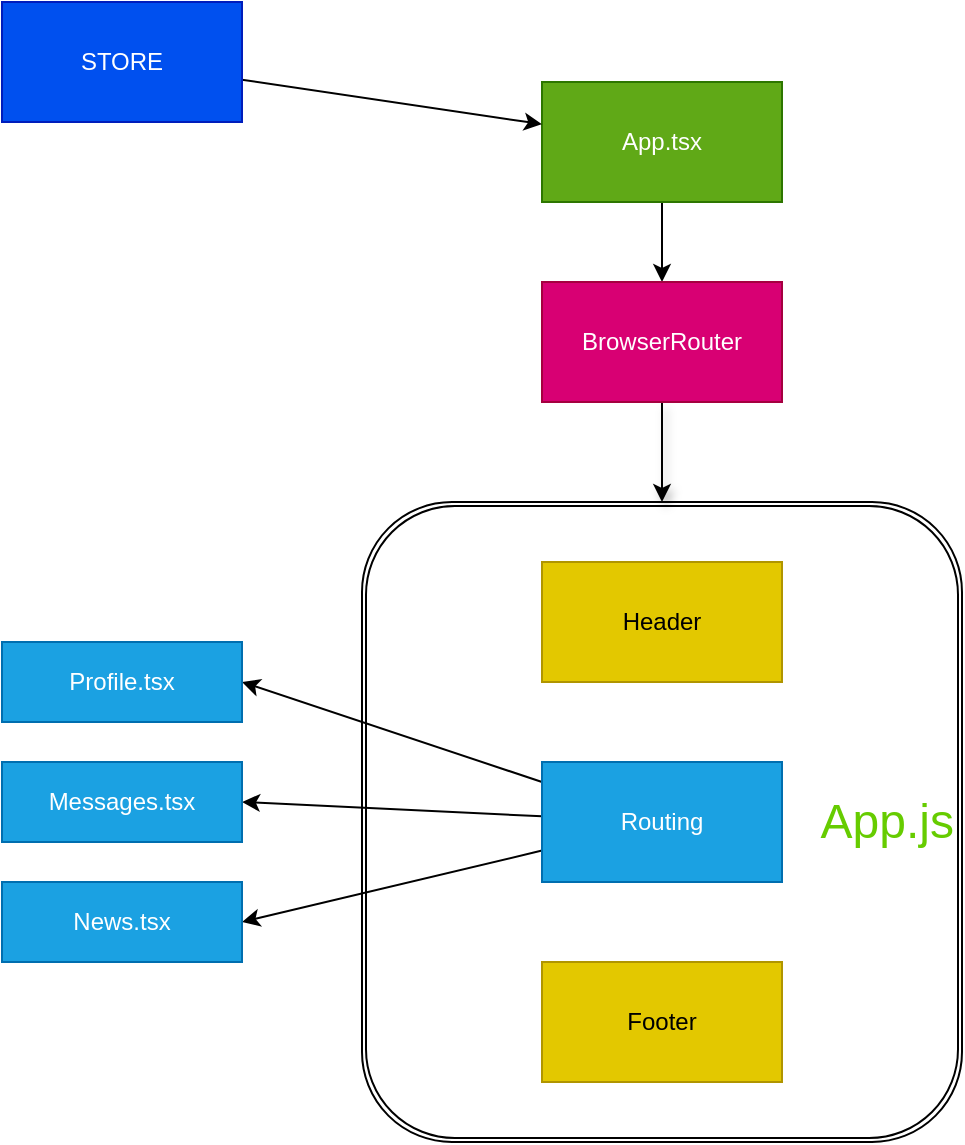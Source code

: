 <mxfile>
    <diagram id="kMEcB6WsWlkI5P3OoTt9" name="App">
        <mxGraphModel dx="396" dy="2509" grid="1" gridSize="10" guides="1" tooltips="1" connect="1" arrows="1" fold="1" page="1" pageScale="1" pageWidth="827" pageHeight="1169" math="0" shadow="0">
            <root>
                <mxCell id="0"/>
                <mxCell id="1" parent="0"/>
                <mxCell id="9" value="&lt;h1 style=&quot;text-align: left&quot;&gt;&lt;span style=&quot;font-weight: normal&quot;&gt;&lt;font style=&quot;font-size: 24px ; line-height: 1&quot; color=&quot;#66cc00&quot;&gt;App.js&lt;/font&gt;&lt;/span&gt;&lt;br&gt;&lt;/h1&gt;" style="shape=ext;double=1;rounded=1;whiteSpace=wrap;html=1;fontStyle=1;gradientColor=none;fillColor=none;align=right;shadow=0;glass=0;sketch=0;" parent="1" vertex="1">
                    <mxGeometry x="230" y="-900" width="300" height="320" as="geometry"/>
                </mxCell>
                <mxCell id="4" style="edgeStyle=none;html=1;exitX=0.5;exitY=1;exitDx=0;exitDy=0;entryX=0.5;entryY=0;entryDx=0;entryDy=0;" parent="1" source="2" target="3" edge="1">
                    <mxGeometry relative="1" as="geometry"/>
                </mxCell>
                <mxCell id="2" value="App.tsx" style="whiteSpace=wrap;html=1;fillColor=#60a917;fontColor=#ffffff;strokeColor=#2D7600;" parent="1" vertex="1">
                    <mxGeometry x="320" y="-1110" width="120" height="60" as="geometry"/>
                </mxCell>
                <mxCell id="6" style="edgeStyle=none;html=1;exitX=0.5;exitY=1;exitDx=0;exitDy=0;shadow=1;" parent="1" source="3" edge="1">
                    <mxGeometry relative="1" as="geometry">
                        <mxPoint x="380" y="-900" as="targetPoint"/>
                    </mxGeometry>
                </mxCell>
                <mxCell id="3" value="BrowserRouter" style="whiteSpace=wrap;html=1;fillColor=#d80073;fontColor=#ffffff;strokeColor=#A50040;" parent="1" vertex="1">
                    <mxGeometry x="320" y="-1010" width="120" height="60" as="geometry"/>
                </mxCell>
                <mxCell id="16" style="edgeStyle=none;html=1;" parent="1" source="5" edge="1">
                    <mxGeometry relative="1" as="geometry">
                        <mxPoint x="170" y="-810" as="targetPoint"/>
                    </mxGeometry>
                </mxCell>
                <mxCell id="17" style="edgeStyle=none;html=1;" parent="1" source="5" edge="1">
                    <mxGeometry relative="1" as="geometry">
                        <mxPoint x="170" y="-750" as="targetPoint"/>
                    </mxGeometry>
                </mxCell>
                <mxCell id="18" style="edgeStyle=none;html=1;entryX=1;entryY=0.5;entryDx=0;entryDy=0;" parent="1" source="5" target="12" edge="1">
                    <mxGeometry relative="1" as="geometry"/>
                </mxCell>
                <mxCell id="5" value="Routing" style="whiteSpace=wrap;html=1;fillColor=#1ba1e2;fontColor=#ffffff;strokeColor=#006EAF;" parent="1" vertex="1">
                    <mxGeometry x="320" y="-770" width="120" height="60" as="geometry"/>
                </mxCell>
                <mxCell id="7" value="Header" style="whiteSpace=wrap;html=1;fillColor=#e3c800;fontColor=#000000;strokeColor=#B09500;" parent="1" vertex="1">
                    <mxGeometry x="320" y="-870" width="120" height="60" as="geometry"/>
                </mxCell>
                <mxCell id="8" value="Footer" style="whiteSpace=wrap;html=1;fillColor=#e3c800;fontColor=#000000;strokeColor=#B09500;" parent="1" vertex="1">
                    <mxGeometry x="320" y="-670" width="120" height="60" as="geometry"/>
                </mxCell>
                <mxCell id="10" value="Profile.tsx" style="whiteSpace=wrap;html=1;fillColor=#1ba1e2;fontColor=#ffffff;strokeColor=#006EAF;" parent="1" vertex="1">
                    <mxGeometry x="50" y="-830" width="120" height="40" as="geometry"/>
                </mxCell>
                <mxCell id="11" value="Messages.tsx" style="whiteSpace=wrap;html=1;fillColor=#1ba1e2;fontColor=#ffffff;strokeColor=#006EAF;" parent="1" vertex="1">
                    <mxGeometry x="50" y="-770" width="120" height="40" as="geometry"/>
                </mxCell>
                <mxCell id="12" value="News.tsx" style="whiteSpace=wrap;html=1;fillColor=#1ba1e2;fontColor=#ffffff;strokeColor=#006EAF;" parent="1" vertex="1">
                    <mxGeometry x="50" y="-710" width="120" height="40" as="geometry"/>
                </mxCell>
                <mxCell id="HVwHfwxY7-d4gZbjyrHH-19" style="edgeStyle=none;html=1;" edge="1" parent="1" source="HVwHfwxY7-d4gZbjyrHH-18" target="2">
                    <mxGeometry relative="1" as="geometry"/>
                </mxCell>
                <mxCell id="HVwHfwxY7-d4gZbjyrHH-18" value="STORE" style="whiteSpace=wrap;html=1;fillColor=#0050ef;fontColor=#ffffff;strokeColor=#001DBC;" vertex="1" parent="1">
                    <mxGeometry x="50" y="-1150" width="120" height="60" as="geometry"/>
                </mxCell>
            </root>
        </mxGraphModel>
    </diagram>
    <diagram id="8QHx-0kge-EGdVTLJAk-" name="Store">
        <mxGraphModel dx="689" dy="-563" grid="1" gridSize="10" guides="1" tooltips="1" connect="1" arrows="1" fold="1" page="1" pageScale="1" pageWidth="827" pageHeight="1169" math="0" shadow="0">
            <root>
                <mxCell id="ccBxZoACIEO3EMQ5tICD-0"/>
                <mxCell id="ccBxZoACIEO3EMQ5tICD-1" parent="ccBxZoACIEO3EMQ5tICD-0"/>
                <mxCell id="ccBxZoACIEO3EMQ5tICD-4" value="" style="edgeStyle=none;html=1;" edge="1" parent="ccBxZoACIEO3EMQ5tICD-1" source="ccBxZoACIEO3EMQ5tICD-2" target="ccBxZoACIEO3EMQ5tICD-3">
                    <mxGeometry relative="1" as="geometry"/>
                </mxCell>
                <mxCell id="ccBxZoACIEO3EMQ5tICD-6" value="" style="edgeStyle=none;html=1;" edge="1" parent="ccBxZoACIEO3EMQ5tICD-1" source="ccBxZoACIEO3EMQ5tICD-2" target="ccBxZoACIEO3EMQ5tICD-5">
                    <mxGeometry relative="1" as="geometry"/>
                </mxCell>
                <mxCell id="ccBxZoACIEO3EMQ5tICD-8" value="" style="edgeStyle=none;html=1;" edge="1" parent="ccBxZoACIEO3EMQ5tICD-1" source="ccBxZoACIEO3EMQ5tICD-2" target="ccBxZoACIEO3EMQ5tICD-7">
                    <mxGeometry relative="1" as="geometry"/>
                </mxCell>
                <mxCell id="ccBxZoACIEO3EMQ5tICD-2" value="STORE" style="whiteSpace=wrap;html=1;fillColor=#60a917;fontColor=#ffffff;strokeColor=#2D7600;" vertex="1" parent="ccBxZoACIEO3EMQ5tICD-1">
                    <mxGeometry x="100" y="1290" width="120" height="60" as="geometry"/>
                </mxCell>
                <mxCell id="ccBxZoACIEO3EMQ5tICD-3" value="profilePage: profileReducer" style="whiteSpace=wrap;html=1;fillColor=#6a00ff;fontColor=#ffffff;strokeColor=#3700CC;" vertex="1" parent="ccBxZoACIEO3EMQ5tICD-1">
                    <mxGeometry x="350" y="1210" width="120" height="60" as="geometry"/>
                </mxCell>
                <mxCell id="ccBxZoACIEO3EMQ5tICD-5" value="messagesPage: messagesReducer" style="whiteSpace=wrap;html=1;fillColor=#6a00ff;fontColor=#ffffff;strokeColor=#3700CC;" vertex="1" parent="ccBxZoACIEO3EMQ5tICD-1">
                    <mxGeometry x="354" y="1290" width="120" height="60" as="geometry"/>
                </mxCell>
                <mxCell id="ccBxZoACIEO3EMQ5tICD-7" value="sidebar: sidebarReducer" style="whiteSpace=wrap;html=1;fillColor=#6a00ff;fontColor=#ffffff;strokeColor=#3700CC;" vertex="1" parent="ccBxZoACIEO3EMQ5tICD-1">
                    <mxGeometry x="354" y="1370" width="120" height="60" as="geometry"/>
                </mxCell>
            </root>
        </mxGraphModel>
    </diagram>
    <diagram id="07eaBIxpNFVrAcZW768n" name="Profile.tsx">
        <mxGraphModel dx="511" dy="606" grid="1" gridSize="10" guides="1" tooltips="1" connect="1" arrows="1" fold="1" page="1" pageScale="1" pageWidth="827" pageHeight="1169" math="0" shadow="0">
            <root>
                <mxCell id="yXqrRf-ClHpijMCSDyhD-0"/>
                <mxCell id="yXqrRf-ClHpijMCSDyhD-1" parent="yXqrRf-ClHpijMCSDyhD-0"/>
                <mxCell id="acdaaNcFI2SuBneCvwXT-0" value="Layout" style="whiteSpace=wrap;html=1;align=left;fillColor=none;fontStyle=1" parent="yXqrRf-ClHpijMCSDyhD-1" vertex="1">
                    <mxGeometry width="820" height="460" as="geometry"/>
                </mxCell>
                <mxCell id="lydYI4MVaYuwj9otGAWA-1" value="NewPostContainer" style="whiteSpace=wrap;html=1;align=left;verticalAlign=top;fillColor=#1ba1e2;fontColor=#ffffff;strokeColor=#006EAF;" vertex="1" parent="yXqrRf-ClHpijMCSDyhD-1">
                    <mxGeometry x="75" y="190" width="310" height="110" as="geometry"/>
                </mxCell>
                <mxCell id="acdaaNcFI2SuBneCvwXT-1" value="UserProfile.tsx" style="whiteSpace=wrap;html=1;fillColor=#76608a;strokeColor=#432D57;fontColor=#ffffff;" parent="yXqrRf-ClHpijMCSDyhD-1" vertex="1">
                    <mxGeometry x="160" y="50" width="120" height="40" as="geometry"/>
                </mxCell>
                <mxCell id="acdaaNcFI2SuBneCvwXT-2" value="NewPost.tsx" style="whiteSpace=wrap;html=1;fillColor=#647687;fontColor=#ffffff;strokeColor=#314354;" parent="yXqrRf-ClHpijMCSDyhD-1" vertex="1">
                    <mxGeometry x="250" y="225" width="120" height="50" as="geometry"/>
                </mxCell>
                <mxCell id="acdaaNcFI2SuBneCvwXT-3" value="Post.tsx" style="whiteSpace=wrap;html=1;fillColor=#6d8764;fontColor=#ffffff;strokeColor=#3A5431;" parent="yXqrRf-ClHpijMCSDyhD-1" vertex="1">
                    <mxGeometry x="170" y="350" width="120" height="40" as="geometry"/>
                </mxCell>
                <mxCell id="acdaaNcFI2SuBneCvwXT-4" value="Sidebar.tsx" style="whiteSpace=wrap;html=1;fillColor=#f0a30a;fontColor=#000000;strokeColor=#BD7000;" parent="yXqrRf-ClHpijMCSDyhD-1" vertex="1">
                    <mxGeometry x="680" y="70" width="80" height="40" as="geometry"/>
                </mxCell>
                <mxCell id="lydYI4MVaYuwj9otGAWA-3" style="edgeStyle=none;html=1;" edge="1" parent="yXqrRf-ClHpijMCSDyhD-1" source="lydYI4MVaYuwj9otGAWA-2" target="acdaaNcFI2SuBneCvwXT-2">
                    <mxGeometry relative="1" as="geometry">
                        <Array as="points"/>
                    </mxGeometry>
                </mxCell>
                <mxCell id="lydYI4MVaYuwj9otGAWA-2" value="props: onAddPost,&lt;br&gt;newPostText" style="ellipse;whiteSpace=wrap;html=1;fillColor=#008a00;fontColor=#ffffff;strokeColor=#005700;" vertex="1" parent="yXqrRf-ClHpijMCSDyhD-1">
                    <mxGeometry x="90" y="210" width="80" height="80" as="geometry"/>
                </mxCell>
            </root>
        </mxGraphModel>
    </diagram>
    <diagram id="t6DPCkPGd9jKM3VZVziB" name="Messages.tsx">
        <mxGraphModel dx="511" dy="606" grid="1" gridSize="10" guides="1" tooltips="1" connect="1" arrows="1" fold="1" page="1" pageScale="1" pageWidth="827" pageHeight="1169" math="0" shadow="0">
            <root>
                <mxCell id="kx0OLK8Mp49XDaLBCtab-0"/>
                <mxCell id="kx0OLK8Mp49XDaLBCtab-1" parent="kx0OLK8Mp49XDaLBCtab-0"/>
                <mxCell id="J6wgdgAZdhRtt-if4gg6-0" value="Layout" style="whiteSpace=wrap;html=1;align=left;fillColor=none;" parent="kx0OLK8Mp49XDaLBCtab-1" vertex="1">
                    <mxGeometry width="827" height="660" as="geometry"/>
                </mxCell>
                <mxCell id="J6wgdgAZdhRtt-if4gg6-1" value="Chat.tsx" style="whiteSpace=wrap;html=1;fillColor=#76608a;strokeColor=#432D57;fontColor=#ffffff;" parent="kx0OLK8Mp49XDaLBCtab-1" vertex="1">
                    <mxGeometry x="420" y="70" width="120" height="40" as="geometry"/>
                </mxCell>
                <mxCell id="J6wgdgAZdhRtt-if4gg6-4" value="Sidebar.tsx" style="whiteSpace=wrap;html=1;fillColor=#f0a30a;fontColor=#000000;strokeColor=#BD7000;" parent="kx0OLK8Mp49XDaLBCtab-1" vertex="1">
                    <mxGeometry x="140" y="70" width="80" height="40" as="geometry"/>
                </mxCell>
            </root>
        </mxGraphModel>
    </diagram>
    <diagram id="6H0CyYf9r8MyuUsQRNgX" name="OOP">
        <mxGraphModel dx="689" dy="606" grid="1" gridSize="10" guides="1" tooltips="1" connect="1" arrows="1" fold="1" page="1" pageScale="1" pageWidth="827" pageHeight="1169" math="0" shadow="0">
            <root>
                <mxCell id="i9pmfwGWpPN8rFauT_x9-0"/>
                <mxCell id="i9pmfwGWpPN8rFauT_x9-1" parent="i9pmfwGWpPN8rFauT_x9-0"/>
            </root>
        </mxGraphModel>
    </diagram>
</mxfile>